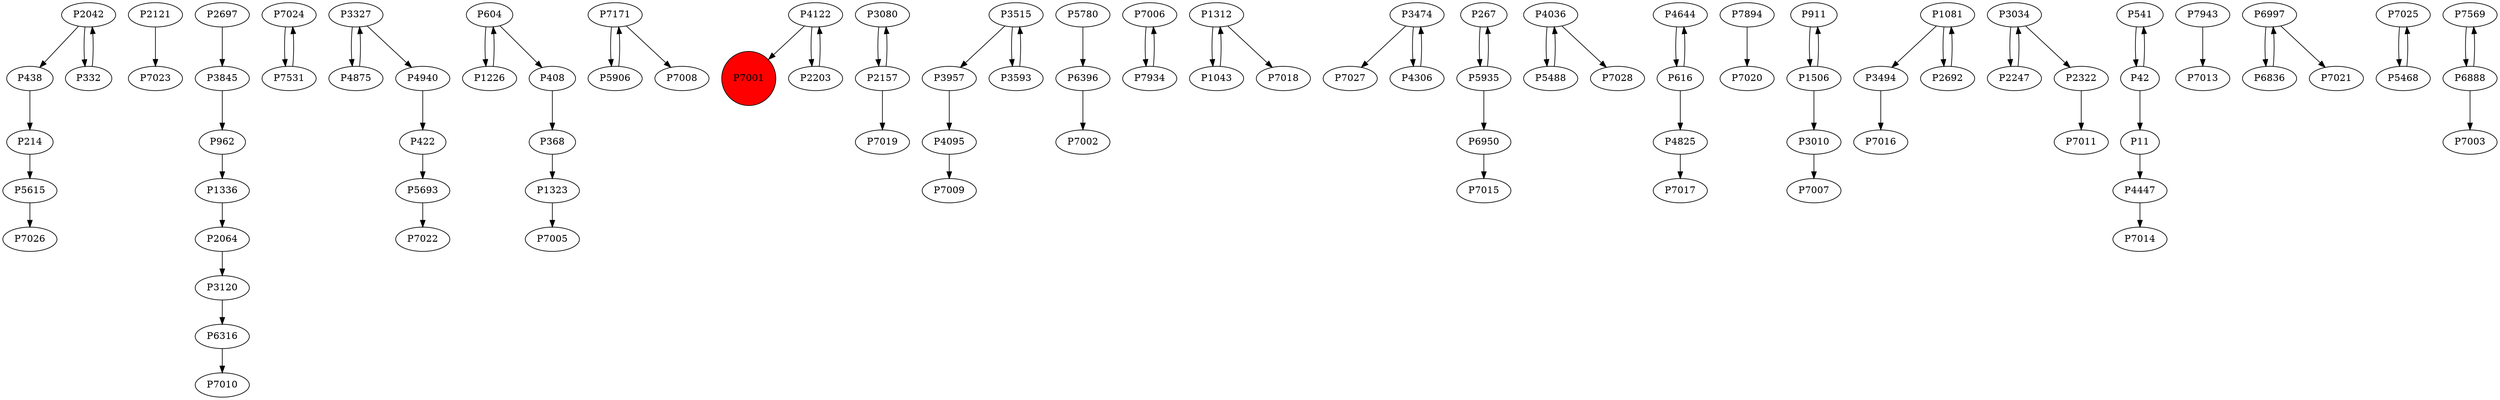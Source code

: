 digraph {
	P438 -> P214
	P2121 -> P7023
	P2064 -> P3120
	P7024 -> P7531
	P3327 -> P4875
	P1323 -> P7005
	P7171 -> P5906
	P4122 -> P7001
	P3080 -> P2157
	P3515 -> P3957
	P3845 -> P962
	P368 -> P1323
	P6396 -> P7002
	P3327 -> P4940
	P7171 -> P7008
	P7006 -> P7934
	P1312 -> P1043
	P7934 -> P7006
	P3474 -> P7027
	P267 -> P5935
	P4036 -> P5488
	P4644 -> P616
	P3120 -> P6316
	P616 -> P4825
	P5693 -> P7022
	P7894 -> P7020
	P911 -> P1506
	P604 -> P1226
	P214 -> P5615
	P4095 -> P7009
	P1081 -> P3494
	P2692 -> P1081
	P3034 -> P2247
	P1506 -> P911
	P2247 -> P3034
	P1081 -> P2692
	P5780 -> P6396
	P4875 -> P3327
	P4825 -> P7017
	P541 -> P42
	P42 -> P11
	P4940 -> P422
	P4447 -> P7014
	P616 -> P4644
	P962 -> P1336
	P7943 -> P7013
	P11 -> P4447
	P4122 -> P2203
	P3515 -> P3593
	P7531 -> P7024
	P5935 -> P267
	P2203 -> P4122
	P2157 -> P3080
	P5615 -> P7026
	P2042 -> P332
	P408 -> P368
	P3474 -> P4306
	P3593 -> P3515
	P42 -> P541
	P4306 -> P3474
	P5906 -> P7171
	P3010 -> P7007
	P332 -> P2042
	P6997 -> P6836
	P422 -> P5693
	P7025 -> P5468
	P4036 -> P7028
	P1226 -> P604
	P5935 -> P6950
	P2697 -> P3845
	P3034 -> P2322
	P6997 -> P7021
	P6950 -> P7015
	P3957 -> P4095
	P1336 -> P2064
	P7569 -> P6888
	P5488 -> P4036
	P1043 -> P1312
	P6316 -> P7010
	P604 -> P408
	P3494 -> P7016
	P2042 -> P438
	P5468 -> P7025
	P1506 -> P3010
	P2322 -> P7011
	P6836 -> P6997
	P2157 -> P7019
	P6888 -> P7569
	P6888 -> P7003
	P1312 -> P7018
	P7001 [shape=circle]
	P7001 [style=filled]
	P7001 [fillcolor=red]
}